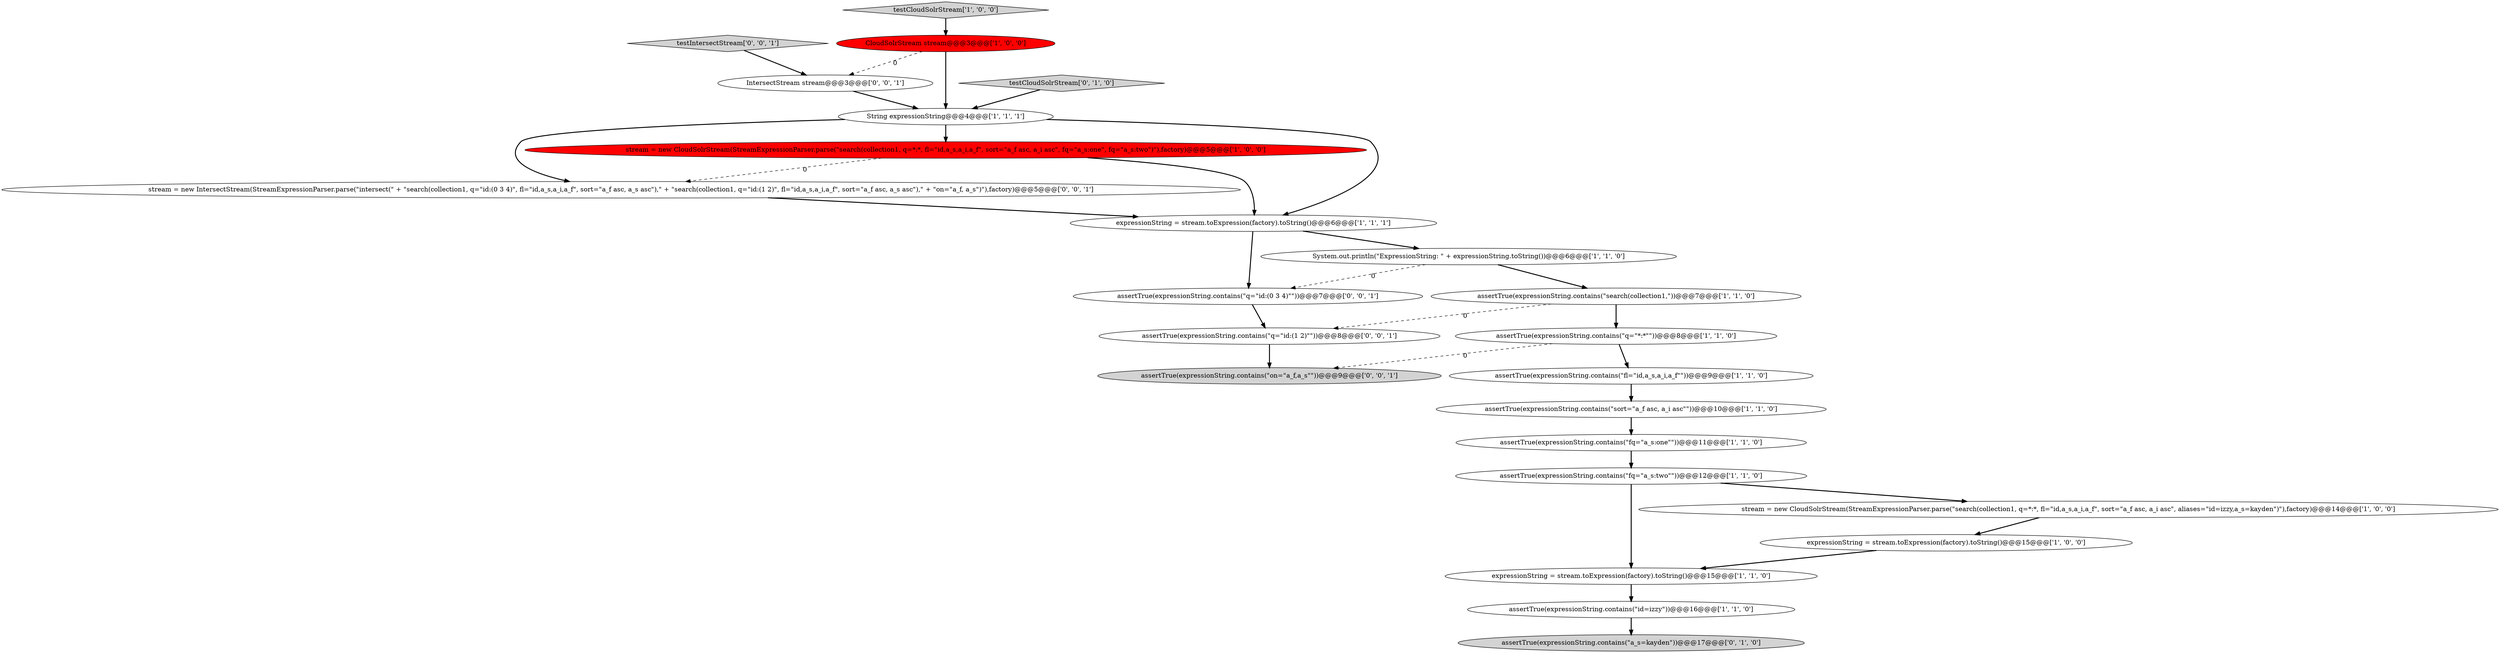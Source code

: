 digraph {
16 [style = filled, label = "assertTrue(expressionString.contains(\"a_s=kayden\"))@@@17@@@['0', '1', '0']", fillcolor = lightgray, shape = ellipse image = "AAA0AAABBB2BBB"];
11 [style = filled, label = "assertTrue(expressionString.contains(\"id=izzy\"))@@@16@@@['1', '1', '0']", fillcolor = white, shape = ellipse image = "AAA0AAABBB1BBB"];
22 [style = filled, label = "stream = new IntersectStream(StreamExpressionParser.parse(\"intersect(\" + \"search(collection1, q=\"id:(0 3 4)\", fl=\"id,a_s,a_i,a_f\", sort=\"a_f asc, a_s asc\"),\" + \"search(collection1, q=\"id:(1 2)\", fl=\"id,a_s,a_i,a_f\", sort=\"a_f asc, a_s asc\"),\" + \"on=\"a_f, a_s\")\"),factory)@@@5@@@['0', '0', '1']", fillcolor = white, shape = ellipse image = "AAA0AAABBB3BBB"];
4 [style = filled, label = "stream = new CloudSolrStream(StreamExpressionParser.parse(\"search(collection1, q=*:*, fl=\"id,a_s,a_i,a_f\", sort=\"a_f asc, a_i asc\", fq=\"a_s:one\", fq=\"a_s:two\")\"),factory)@@@5@@@['1', '0', '0']", fillcolor = red, shape = ellipse image = "AAA1AAABBB1BBB"];
7 [style = filled, label = "testCloudSolrStream['1', '0', '0']", fillcolor = lightgray, shape = diamond image = "AAA0AAABBB1BBB"];
2 [style = filled, label = "assertTrue(expressionString.contains(\"fl=\"id,a_s,a_i,a_f\"\"))@@@9@@@['1', '1', '0']", fillcolor = white, shape = ellipse image = "AAA0AAABBB1BBB"];
19 [style = filled, label = "assertTrue(expressionString.contains(\"q=\"id:(0 3 4)\"\"))@@@7@@@['0', '0', '1']", fillcolor = white, shape = ellipse image = "AAA0AAABBB3BBB"];
6 [style = filled, label = "assertTrue(expressionString.contains(\"q=\"*:*\"\"))@@@8@@@['1', '1', '0']", fillcolor = white, shape = ellipse image = "AAA0AAABBB1BBB"];
9 [style = filled, label = "expressionString = stream.toExpression(factory).toString()@@@6@@@['1', '1', '1']", fillcolor = white, shape = ellipse image = "AAA0AAABBB1BBB"];
23 [style = filled, label = "testIntersectStream['0', '0', '1']", fillcolor = lightgray, shape = diamond image = "AAA0AAABBB3BBB"];
10 [style = filled, label = "System.out.println(\"ExpressionString: \" + expressionString.toString())@@@6@@@['1', '1', '0']", fillcolor = white, shape = ellipse image = "AAA0AAABBB1BBB"];
1 [style = filled, label = "String expressionString@@@4@@@['1', '1', '1']", fillcolor = white, shape = ellipse image = "AAA0AAABBB1BBB"];
5 [style = filled, label = "expressionString = stream.toExpression(factory).toString()@@@15@@@['1', '1', '0']", fillcolor = white, shape = ellipse image = "AAA0AAABBB1BBB"];
14 [style = filled, label = "stream = new CloudSolrStream(StreamExpressionParser.parse(\"search(collection1, q=*:*, fl=\"id,a_s,a_i,a_f\", sort=\"a_f asc, a_i asc\", aliases=\"id=izzy,a_s=kayden\")\"),factory)@@@14@@@['1', '0', '0']", fillcolor = white, shape = ellipse image = "AAA0AAABBB1BBB"];
12 [style = filled, label = "assertTrue(expressionString.contains(\"fq=\"a_s:two\"\"))@@@12@@@['1', '1', '0']", fillcolor = white, shape = ellipse image = "AAA0AAABBB1BBB"];
3 [style = filled, label = "assertTrue(expressionString.contains(\"sort=\"a_f asc, a_i asc\"\"))@@@10@@@['1', '1', '0']", fillcolor = white, shape = ellipse image = "AAA0AAABBB1BBB"];
20 [style = filled, label = "IntersectStream stream@@@3@@@['0', '0', '1']", fillcolor = white, shape = ellipse image = "AAA0AAABBB3BBB"];
17 [style = filled, label = "testCloudSolrStream['0', '1', '0']", fillcolor = lightgray, shape = diamond image = "AAA0AAABBB2BBB"];
0 [style = filled, label = "CloudSolrStream stream@@@3@@@['1', '0', '0']", fillcolor = red, shape = ellipse image = "AAA1AAABBB1BBB"];
8 [style = filled, label = "assertTrue(expressionString.contains(\"fq=\"a_s:one\"\"))@@@11@@@['1', '1', '0']", fillcolor = white, shape = ellipse image = "AAA0AAABBB1BBB"];
13 [style = filled, label = "assertTrue(expressionString.contains(\"search(collection1,\"))@@@7@@@['1', '1', '0']", fillcolor = white, shape = ellipse image = "AAA0AAABBB1BBB"];
21 [style = filled, label = "assertTrue(expressionString.contains(\"on=\"a_f,a_s\"\"))@@@9@@@['0', '0', '1']", fillcolor = lightgray, shape = ellipse image = "AAA0AAABBB3BBB"];
15 [style = filled, label = "expressionString = stream.toExpression(factory).toString()@@@15@@@['1', '0', '0']", fillcolor = white, shape = ellipse image = "AAA0AAABBB1BBB"];
18 [style = filled, label = "assertTrue(expressionString.contains(\"q=\"id:(1 2)\"\"))@@@8@@@['0', '0', '1']", fillcolor = white, shape = ellipse image = "AAA0AAABBB3BBB"];
4->9 [style = bold, label=""];
11->16 [style = bold, label=""];
6->21 [style = dashed, label="0"];
1->4 [style = bold, label=""];
23->20 [style = bold, label=""];
19->18 [style = bold, label=""];
12->5 [style = bold, label=""];
17->1 [style = bold, label=""];
10->19 [style = dashed, label="0"];
2->3 [style = bold, label=""];
22->9 [style = bold, label=""];
7->0 [style = bold, label=""];
4->22 [style = dashed, label="0"];
9->10 [style = bold, label=""];
20->1 [style = bold, label=""];
0->20 [style = dashed, label="0"];
1->9 [style = bold, label=""];
15->5 [style = bold, label=""];
1->22 [style = bold, label=""];
6->2 [style = bold, label=""];
10->13 [style = bold, label=""];
0->1 [style = bold, label=""];
3->8 [style = bold, label=""];
12->14 [style = bold, label=""];
9->19 [style = bold, label=""];
14->15 [style = bold, label=""];
5->11 [style = bold, label=""];
18->21 [style = bold, label=""];
13->6 [style = bold, label=""];
13->18 [style = dashed, label="0"];
8->12 [style = bold, label=""];
}
